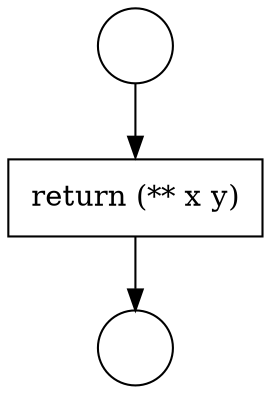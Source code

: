digraph {
  node21724 [shape=circle label=" " color="black" fillcolor="white" style=filled]
  node21726 [shape=none, margin=0, label=<<font color="black">
    <table border="0" cellborder="1" cellspacing="0" cellpadding="10">
      <tr><td align="left">return (** x y)</td></tr>
    </table>
  </font>> color="black" fillcolor="white" style=filled]
  node21725 [shape=circle label=" " color="black" fillcolor="white" style=filled]
  node21724 -> node21726 [ color="black"]
  node21726 -> node21725 [ color="black"]
}
